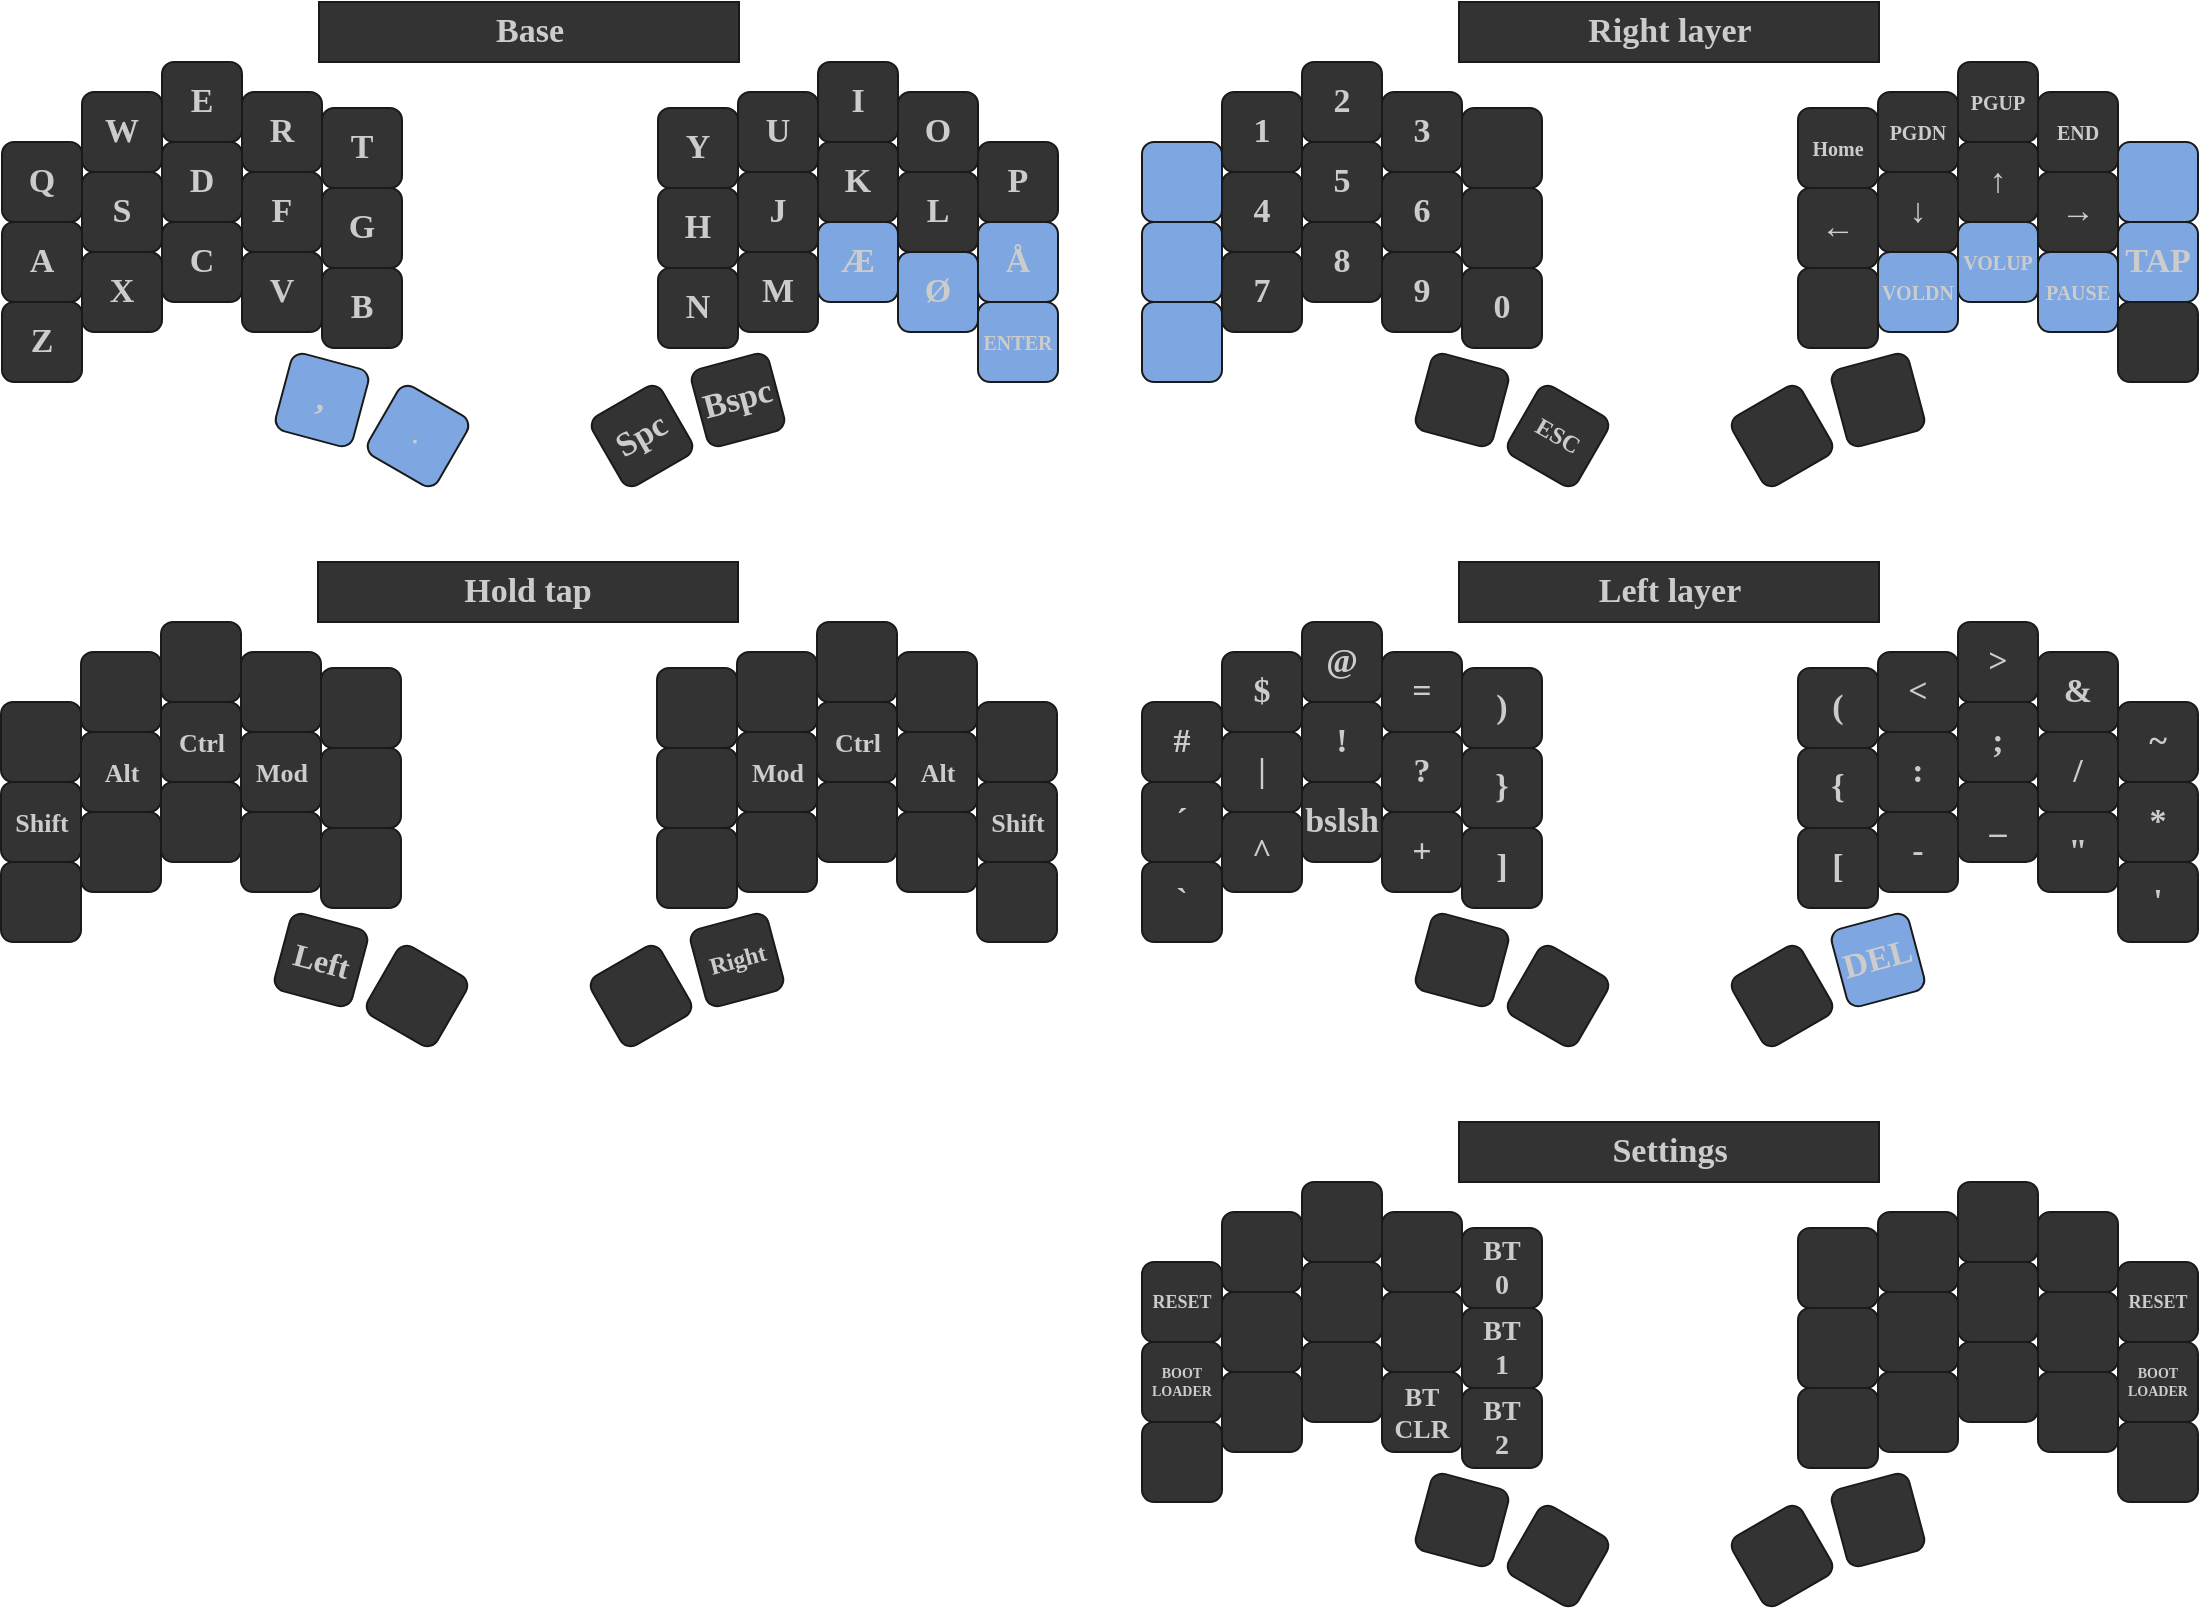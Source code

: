 <mxfile version="21.6.6" type="device">
  <diagram id="cfZ9pdTI_8xViSj4E6wb" name="Page-1">
    <mxGraphModel dx="1403" dy="793" grid="1" gridSize="10" guides="1" tooltips="1" connect="1" arrows="1" fold="1" page="0" pageScale="1" pageWidth="827" pageHeight="1169" math="0" shadow="0">
      <root>
        <mxCell id="0" />
        <mxCell id="1" parent="0" />
        <mxCell id="qOO70KsoDbuKheBEqoZG-1" value="Q" style="whiteSpace=wrap;html=1;aspect=fixed;fontSize=17;fontFamily=Verdana;fontStyle=1;fontColor=#CCCCCC;fillColor=#333333;rounded=1;strokeColor=#1A1A1A;" parent="1" vertex="1">
          <mxGeometry x="150" y="110" width="40" height="40" as="geometry" />
        </mxCell>
        <mxCell id="qOO70KsoDbuKheBEqoZG-2" value="W" style="whiteSpace=wrap;html=1;aspect=fixed;fontSize=17;fontFamily=Verdana;fontStyle=1;fontColor=#CCCCCC;fillColor=#333333;rounded=1;strokeColor=#1A1A1A;" parent="1" vertex="1">
          <mxGeometry x="190" y="85" width="40" height="40" as="geometry" />
        </mxCell>
        <mxCell id="qOO70KsoDbuKheBEqoZG-3" value="E" style="whiteSpace=wrap;html=1;aspect=fixed;fontSize=17;fontFamily=Verdana;fontStyle=1;fontColor=#CCCCCC;fillColor=#333333;rounded=1;strokeColor=#1A1A1A;" parent="1" vertex="1">
          <mxGeometry x="230" y="70" width="40" height="40" as="geometry" />
        </mxCell>
        <mxCell id="qOO70KsoDbuKheBEqoZG-4" value="R" style="whiteSpace=wrap;html=1;aspect=fixed;fontSize=17;fontFamily=Verdana;fontStyle=1;fontColor=#CCCCCC;fillColor=#333333;rounded=1;strokeColor=#1A1A1A;" parent="1" vertex="1">
          <mxGeometry x="270" y="85" width="40" height="40" as="geometry" />
        </mxCell>
        <mxCell id="qOO70KsoDbuKheBEqoZG-5" value="T" style="whiteSpace=wrap;html=1;aspect=fixed;fontSize=17;fontFamily=Verdana;fontStyle=1;fontColor=#CCCCCC;fillColor=#333333;rounded=1;strokeColor=#1A1A1A;" parent="1" vertex="1">
          <mxGeometry x="310" y="93" width="40" height="40" as="geometry" />
        </mxCell>
        <mxCell id="qOO70KsoDbuKheBEqoZG-6" value="A" style="whiteSpace=wrap;html=1;aspect=fixed;fontSize=17;fontFamily=Verdana;fontStyle=1;fontColor=#CCCCCC;fillColor=#333333;rounded=1;strokeColor=#1A1A1A;" parent="1" vertex="1">
          <mxGeometry x="150" y="150" width="40" height="40" as="geometry" />
        </mxCell>
        <mxCell id="qOO70KsoDbuKheBEqoZG-7" value="S" style="whiteSpace=wrap;html=1;aspect=fixed;fontSize=17;fontFamily=Verdana;fontStyle=1;fontColor=#CCCCCC;fillColor=#333333;rounded=1;strokeColor=#1A1A1A;" parent="1" vertex="1">
          <mxGeometry x="190" y="125" width="40" height="40" as="geometry" />
        </mxCell>
        <mxCell id="qOO70KsoDbuKheBEqoZG-8" value="D" style="whiteSpace=wrap;html=1;aspect=fixed;fontSize=17;fontFamily=Verdana;fontStyle=1;fontColor=#CCCCCC;fillColor=#333333;rounded=1;strokeColor=#1A1A1A;" parent="1" vertex="1">
          <mxGeometry x="230" y="110" width="40" height="40" as="geometry" />
        </mxCell>
        <mxCell id="qOO70KsoDbuKheBEqoZG-9" value="F" style="whiteSpace=wrap;html=1;aspect=fixed;fontSize=17;fontFamily=Verdana;fontStyle=1;fontColor=#CCCCCC;fillColor=#333333;rounded=1;strokeColor=#1A1A1A;" parent="1" vertex="1">
          <mxGeometry x="270" y="125" width="40" height="40" as="geometry" />
        </mxCell>
        <mxCell id="qOO70KsoDbuKheBEqoZG-10" value="G" style="whiteSpace=wrap;html=1;aspect=fixed;fontSize=17;fontFamily=Verdana;fontStyle=1;fontColor=#CCCCCC;fillColor=#333333;rounded=1;strokeColor=#1A1A1A;" parent="1" vertex="1">
          <mxGeometry x="310" y="133" width="40" height="40" as="geometry" />
        </mxCell>
        <mxCell id="qOO70KsoDbuKheBEqoZG-11" value="Z" style="whiteSpace=wrap;html=1;aspect=fixed;fontSize=17;fontFamily=Verdana;fontStyle=1;fontColor=#CCCCCC;fillColor=#333333;rounded=1;strokeColor=#1A1A1A;" parent="1" vertex="1">
          <mxGeometry x="150" y="190" width="40" height="40" as="geometry" />
        </mxCell>
        <mxCell id="qOO70KsoDbuKheBEqoZG-12" value="X" style="whiteSpace=wrap;html=1;aspect=fixed;fontSize=17;fontFamily=Verdana;fontStyle=1;fontColor=#CCCCCC;fillColor=#333333;rounded=1;strokeColor=#1A1A1A;" parent="1" vertex="1">
          <mxGeometry x="190" y="165" width="40" height="40" as="geometry" />
        </mxCell>
        <mxCell id="qOO70KsoDbuKheBEqoZG-13" value="C" style="whiteSpace=wrap;html=1;aspect=fixed;fontSize=17;fontFamily=Verdana;fontStyle=1;fontColor=#CCCCCC;fillColor=#333333;rounded=1;strokeColor=#1A1A1A;" parent="1" vertex="1">
          <mxGeometry x="230" y="150" width="40" height="40" as="geometry" />
        </mxCell>
        <mxCell id="qOO70KsoDbuKheBEqoZG-14" value="V" style="whiteSpace=wrap;html=1;aspect=fixed;fontSize=17;fontFamily=Verdana;fontStyle=1;fontColor=#CCCCCC;fillColor=#333333;rounded=1;strokeColor=#1A1A1A;" parent="1" vertex="1">
          <mxGeometry x="270" y="165" width="40" height="40" as="geometry" />
        </mxCell>
        <mxCell id="qOO70KsoDbuKheBEqoZG-15" value="B" style="whiteSpace=wrap;html=1;aspect=fixed;fontSize=17;fontFamily=Verdana;fontStyle=1;fontColor=#CCCCCC;fillColor=#333333;rounded=1;strokeColor=#1A1A1A;" parent="1" vertex="1">
          <mxGeometry x="310" y="173" width="40" height="40" as="geometry" />
        </mxCell>
        <mxCell id="qOO70KsoDbuKheBEqoZG-16" value="," style="whiteSpace=wrap;html=1;aspect=fixed;rotation=15;fontSize=17;fontFamily=Verdana;fontStyle=1;fillColor=#7EA6E0;strokeColor=#1A1A1A;fontColor=#CCCCCC;rounded=1;" parent="1" vertex="1">
          <mxGeometry x="290" y="219" width="40" height="40" as="geometry" />
        </mxCell>
        <mxCell id="qOO70KsoDbuKheBEqoZG-17" value="." style="whiteSpace=wrap;html=1;aspect=fixed;rotation=30;fontSize=12;fontFamily=Verdana;fontStyle=1;fontColor=#CCCCCC;fillColor=#7EA6E0;rounded=1;strokeColor=#1A1A1A;" parent="1" vertex="1">
          <mxGeometry x="338" y="237" width="40" height="40" as="geometry" />
        </mxCell>
        <mxCell id="qOO70KsoDbuKheBEqoZG-18" value="Y" style="whiteSpace=wrap;html=1;aspect=fixed;fontSize=17;fontFamily=Verdana;fontStyle=1;fontColor=#CCCCCC;fillColor=#333333;rounded=1;strokeColor=#1A1A1A;" parent="1" vertex="1">
          <mxGeometry x="478" y="93" width="40" height="40" as="geometry" />
        </mxCell>
        <mxCell id="qOO70KsoDbuKheBEqoZG-19" value="U" style="whiteSpace=wrap;html=1;aspect=fixed;fontSize=17;fontFamily=Verdana;fontStyle=1;fontColor=#CCCCCC;fillColor=#333333;rounded=1;strokeColor=#1A1A1A;" parent="1" vertex="1">
          <mxGeometry x="518" y="85" width="40" height="40" as="geometry" />
        </mxCell>
        <mxCell id="qOO70KsoDbuKheBEqoZG-20" value="I" style="whiteSpace=wrap;html=1;aspect=fixed;fontSize=17;fontFamily=Verdana;fontStyle=1;fontColor=#CCCCCC;fillColor=#333333;rounded=1;strokeColor=#1A1A1A;" parent="1" vertex="1">
          <mxGeometry x="558" y="70" width="40" height="40" as="geometry" />
        </mxCell>
        <mxCell id="qOO70KsoDbuKheBEqoZG-21" value="O" style="whiteSpace=wrap;html=1;aspect=fixed;fontSize=17;fontFamily=Verdana;fontStyle=1;fontColor=#CCCCCC;fillColor=#333333;rounded=1;strokeColor=#1A1A1A;" parent="1" vertex="1">
          <mxGeometry x="598" y="85" width="40" height="40" as="geometry" />
        </mxCell>
        <mxCell id="qOO70KsoDbuKheBEqoZG-22" value="P" style="whiteSpace=wrap;html=1;aspect=fixed;fontSize=17;fontFamily=Verdana;fontStyle=1;fontColor=#CCCCCC;fillColor=#333333;rounded=1;strokeColor=#1A1A1A;" parent="1" vertex="1">
          <mxGeometry x="638" y="110" width="40" height="40" as="geometry" />
        </mxCell>
        <mxCell id="qOO70KsoDbuKheBEqoZG-23" value="H" style="whiteSpace=wrap;html=1;aspect=fixed;fontSize=17;fontFamily=Verdana;fontStyle=1;fontColor=#CCCCCC;fillColor=#333333;rounded=1;strokeColor=#1A1A1A;" parent="1" vertex="1">
          <mxGeometry x="478" y="133" width="40" height="40" as="geometry" />
        </mxCell>
        <mxCell id="qOO70KsoDbuKheBEqoZG-24" value="J" style="whiteSpace=wrap;html=1;aspect=fixed;fontSize=17;fontFamily=Verdana;fontStyle=1;fontColor=#CCCCCC;fillColor=#333333;rounded=1;strokeColor=#1A1A1A;" parent="1" vertex="1">
          <mxGeometry x="518" y="125" width="40" height="40" as="geometry" />
        </mxCell>
        <mxCell id="qOO70KsoDbuKheBEqoZG-25" value="K" style="whiteSpace=wrap;html=1;aspect=fixed;fontSize=17;fontFamily=Verdana;fontStyle=1;fontColor=#CCCCCC;fillColor=#333333;rounded=1;strokeColor=#1A1A1A;" parent="1" vertex="1">
          <mxGeometry x="558" y="110" width="40" height="40" as="geometry" />
        </mxCell>
        <mxCell id="qOO70KsoDbuKheBEqoZG-26" value="L" style="whiteSpace=wrap;html=1;aspect=fixed;fontSize=17;fontFamily=Verdana;fontStyle=1;fontColor=#CCCCCC;fillColor=#333333;rounded=1;strokeColor=#1A1A1A;" parent="1" vertex="1">
          <mxGeometry x="598" y="125" width="40" height="40" as="geometry" />
        </mxCell>
        <mxCell id="qOO70KsoDbuKheBEqoZG-27" value="Å" style="whiteSpace=wrap;html=1;aspect=fixed;fontSize=17;fontFamily=Verdana;fontStyle=1;fontColor=#CCCCCC;fillColor=#7EA6E0;rounded=1;strokeColor=#1A1A1A;" parent="1" vertex="1">
          <mxGeometry x="638" y="150" width="40" height="40" as="geometry" />
        </mxCell>
        <mxCell id="qOO70KsoDbuKheBEqoZG-28" value="N" style="whiteSpace=wrap;html=1;aspect=fixed;fontSize=17;fontFamily=Verdana;fontStyle=1;fontColor=#CCCCCC;fillColor=#333333;rounded=1;strokeColor=#1A1A1A;" parent="1" vertex="1">
          <mxGeometry x="478" y="173" width="40" height="40" as="geometry" />
        </mxCell>
        <mxCell id="qOO70KsoDbuKheBEqoZG-29" value="M" style="whiteSpace=wrap;html=1;aspect=fixed;fontSize=17;fontFamily=Verdana;fontStyle=1;fontColor=#CCCCCC;fillColor=#333333;rounded=1;strokeColor=#1A1A1A;" parent="1" vertex="1">
          <mxGeometry x="518" y="165" width="40" height="40" as="geometry" />
        </mxCell>
        <mxCell id="qOO70KsoDbuKheBEqoZG-30" value="Æ" style="whiteSpace=wrap;html=1;aspect=fixed;fontSize=17;fontFamily=Verdana;fontStyle=1;fontColor=#CCCCCC;fillColor=#7EA6E0;rounded=1;strokeColor=#1A1A1A;" parent="1" vertex="1">
          <mxGeometry x="558" y="150" width="40" height="40" as="geometry" />
        </mxCell>
        <mxCell id="qOO70KsoDbuKheBEqoZG-31" value="Ø" style="whiteSpace=wrap;html=1;aspect=fixed;fontSize=17;fontFamily=Verdana;fontStyle=1;fontColor=#CCCCCC;fillColor=#7EA6E0;rounded=1;strokeColor=#1A1A1A;" parent="1" vertex="1">
          <mxGeometry x="598" y="165" width="40" height="40" as="geometry" />
        </mxCell>
        <mxCell id="qOO70KsoDbuKheBEqoZG-32" value="ENTER" style="whiteSpace=wrap;html=1;aspect=fixed;fontSize=10;fontFamily=Verdana;fontStyle=1;fontColor=#CCCCCC;fillColor=#7EA6E0;rounded=1;strokeColor=#1A1A1A;" parent="1" vertex="1">
          <mxGeometry x="638" y="190" width="40" height="40" as="geometry" />
        </mxCell>
        <mxCell id="qOO70KsoDbuKheBEqoZG-33" value="Spc" style="whiteSpace=wrap;html=1;aspect=fixed;rotation=-30;fontSize=17;fontFamily=Verdana;fontStyle=1;fontColor=#CCCCCC;fillColor=#333333;rounded=1;strokeColor=#1A1A1A;" parent="1" vertex="1">
          <mxGeometry x="450" y="237" width="40" height="40" as="geometry" />
        </mxCell>
        <mxCell id="qOO70KsoDbuKheBEqoZG-34" value="Bspc" style="whiteSpace=wrap;html=1;aspect=fixed;rotation=-15;fontSize=17;fontFamily=Verdana;fontStyle=1;fillColor=#333333;strokeColor=#1A1A1A;fontColor=#CCCCCC;rounded=1;" parent="1" vertex="1">
          <mxGeometry x="498" y="219" width="40" height="40" as="geometry" />
        </mxCell>
        <mxCell id="qOO70KsoDbuKheBEqoZG-35" value="&lt;b&gt;Base&lt;/b&gt;" style="rounded=0;whiteSpace=wrap;html=1;fontFamily=Verdana;fontSize=17;fontColor=#CCCCCC;fillColor=#333333;strokeColor=#1A1A1A;" parent="1" vertex="1">
          <mxGeometry x="308.5" y="40" width="210" height="30" as="geometry" />
        </mxCell>
        <mxCell id="qOO70KsoDbuKheBEqoZG-235" style="edgeStyle=orthogonalEdgeStyle;rounded=1;orthogonalLoop=1;jettySize=auto;html=1;exitX=0.5;exitY=1;exitDx=0;exitDy=0;fontFamily=Verdana;fontSize=14;fontColor=#CCCCCC;strokeColor=#1A1A1A;" parent="1" edge="1">
          <mxGeometry relative="1" as="geometry">
            <mxPoint x="780.0" y="600" as="sourcePoint" />
            <mxPoint x="780.0" y="600" as="targetPoint" />
          </mxGeometry>
        </mxCell>
        <mxCell id="-LXJKEoiE8uKDlhNojhN-36" value="RESET" style="whiteSpace=wrap;html=1;aspect=fixed;fontSize=9;fontFamily=Verdana;fontStyle=1;fontColor=#CCCCCC;fillColor=#333333;rounded=1;strokeColor=#1A1A1A;" parent="1" vertex="1">
          <mxGeometry x="720" y="670" width="40" height="40" as="geometry" />
        </mxCell>
        <mxCell id="-LXJKEoiE8uKDlhNojhN-37" value="" style="whiteSpace=wrap;html=1;aspect=fixed;fontSize=17;fontFamily=Verdana;fontStyle=1;fontColor=#CCCCCC;fillColor=#333333;rounded=1;strokeColor=#1A1A1A;" parent="1" vertex="1">
          <mxGeometry x="760" y="645" width="40" height="40" as="geometry" />
        </mxCell>
        <mxCell id="-LXJKEoiE8uKDlhNojhN-38" value="" style="whiteSpace=wrap;html=1;aspect=fixed;fontSize=17;fontFamily=Verdana;fontStyle=1;fontColor=#CCCCCC;fillColor=#333333;rounded=1;strokeColor=#1A1A1A;" parent="1" vertex="1">
          <mxGeometry x="800" y="630" width="40" height="40" as="geometry" />
        </mxCell>
        <mxCell id="-LXJKEoiE8uKDlhNojhN-41" value="&lt;div style=&quot;font-size: 7px;&quot;&gt;BOOT&lt;/div&gt;&lt;div style=&quot;font-size: 7px;&quot;&gt;LOADER&lt;br style=&quot;font-size: 7px;&quot;&gt;&lt;/div&gt;" style="whiteSpace=wrap;html=1;aspect=fixed;fontSize=7;fontFamily=Verdana;fontStyle=1;fontColor=#CCCCCC;fillColor=#333333;rounded=1;strokeColor=#1A1A1A;" parent="1" vertex="1">
          <mxGeometry x="720" y="710" width="40" height="40" as="geometry" />
        </mxCell>
        <mxCell id="-LXJKEoiE8uKDlhNojhN-42" value="" style="whiteSpace=wrap;html=1;aspect=fixed;fontSize=17;fontFamily=Verdana;fontStyle=1;fontColor=#CCCCCC;fillColor=#333333;rounded=1;strokeColor=#1A1A1A;" parent="1" vertex="1">
          <mxGeometry x="760" y="685" width="40" height="40" as="geometry" />
        </mxCell>
        <mxCell id="-LXJKEoiE8uKDlhNojhN-43" value="" style="whiteSpace=wrap;html=1;aspect=fixed;fontSize=17;fontFamily=Verdana;fontStyle=1;fontColor=#CCCCCC;fillColor=#333333;rounded=1;strokeColor=#1A1A1A;" parent="1" vertex="1">
          <mxGeometry x="800" y="670" width="40" height="40" as="geometry" />
        </mxCell>
        <mxCell id="-LXJKEoiE8uKDlhNojhN-44" value="" style="whiteSpace=wrap;html=1;aspect=fixed;fontSize=17;fontFamily=Verdana;fontStyle=1;fontColor=#CCCCCC;fillColor=#333333;rounded=1;strokeColor=#1A1A1A;" parent="1" vertex="1">
          <mxGeometry x="840" y="685" width="40" height="40" as="geometry" />
        </mxCell>
        <mxCell id="-LXJKEoiE8uKDlhNojhN-46" value="" style="whiteSpace=wrap;html=1;aspect=fixed;fontSize=17;fontFamily=Verdana;fontStyle=1;fontColor=#CCCCCC;fillColor=#333333;rounded=1;strokeColor=#1A1A1A;" parent="1" vertex="1">
          <mxGeometry x="720" y="750" width="40" height="40" as="geometry" />
        </mxCell>
        <mxCell id="-LXJKEoiE8uKDlhNojhN-47" value="" style="whiteSpace=wrap;html=1;aspect=fixed;fontSize=17;fontFamily=Verdana;fontStyle=1;fontColor=#CCCCCC;fillColor=#333333;rounded=1;strokeColor=#1A1A1A;" parent="1" vertex="1">
          <mxGeometry x="760" y="725" width="40" height="40" as="geometry" />
        </mxCell>
        <mxCell id="-LXJKEoiE8uKDlhNojhN-48" value="" style="whiteSpace=wrap;html=1;aspect=fixed;fontSize=17;fontFamily=Verdana;fontStyle=1;fontColor=#CCCCCC;fillColor=#333333;rounded=1;strokeColor=#1A1A1A;" parent="1" vertex="1">
          <mxGeometry x="800" y="710" width="40" height="40" as="geometry" />
        </mxCell>
        <mxCell id="-LXJKEoiE8uKDlhNojhN-49" value="&lt;div style=&quot;font-size: 13px;&quot;&gt;BT&lt;/div&gt;&lt;div style=&quot;font-size: 13px;&quot;&gt;CLR&lt;br style=&quot;font-size: 13px;&quot;&gt;&lt;/div&gt;" style="whiteSpace=wrap;html=1;aspect=fixed;fontSize=13;fontFamily=Verdana;fontStyle=1;fontColor=#CCCCCC;fillColor=#333333;rounded=1;strokeColor=#1A1A1A;" parent="1" vertex="1">
          <mxGeometry x="840" y="725" width="40" height="40" as="geometry" />
        </mxCell>
        <mxCell id="-LXJKEoiE8uKDlhNojhN-51" value="" style="whiteSpace=wrap;html=1;aspect=fixed;rotation=15;fontSize=17;fontFamily=Verdana;fontStyle=1;fontColor=#CCCCCC;fillColor=#333333;rounded=1;strokeColor=#1A1A1A;" parent="1" vertex="1">
          <mxGeometry x="860" y="779" width="40" height="40" as="geometry" />
        </mxCell>
        <mxCell id="-LXJKEoiE8uKDlhNojhN-52" value="" style="whiteSpace=wrap;html=1;aspect=fixed;rotation=30;fontSize=17;fontFamily=Verdana;fontStyle=1;fontColor=#CCCCCC;fillColor=#333333;rounded=1;strokeColor=#1A1A1A;" parent="1" vertex="1">
          <mxGeometry x="908" y="797" width="40" height="40" as="geometry" />
        </mxCell>
        <mxCell id="-LXJKEoiE8uKDlhNojhN-54" value="" style="whiteSpace=wrap;html=1;aspect=fixed;fontSize=17;fontFamily=Verdana;fontStyle=1;fontColor=#CCCCCC;fillColor=#333333;rounded=1;strokeColor=#1A1A1A;" parent="1" vertex="1">
          <mxGeometry x="1088" y="645" width="40" height="40" as="geometry" />
        </mxCell>
        <mxCell id="-LXJKEoiE8uKDlhNojhN-55" value="" style="whiteSpace=wrap;html=1;aspect=fixed;fontSize=17;fontFamily=Verdana;fontStyle=1;fontColor=#CCCCCC;fillColor=#333333;rounded=1;strokeColor=#1A1A1A;" parent="1" vertex="1">
          <mxGeometry x="1128" y="630" width="40" height="40" as="geometry" />
        </mxCell>
        <mxCell id="-LXJKEoiE8uKDlhNojhN-56" value="" style="whiteSpace=wrap;html=1;aspect=fixed;fontSize=17;fontFamily=Verdana;fontStyle=1;fontColor=#CCCCCC;fillColor=#333333;rounded=1;strokeColor=#1A1A1A;" parent="1" vertex="1">
          <mxGeometry x="1168" y="645" width="40" height="40" as="geometry" />
        </mxCell>
        <mxCell id="-LXJKEoiE8uKDlhNojhN-57" value="RESET" style="whiteSpace=wrap;html=1;aspect=fixed;fontSize=9;fontFamily=Verdana;fontStyle=1;fontColor=#CCCCCC;fillColor=#333333;rounded=1;strokeColor=#1A1A1A;" parent="1" vertex="1">
          <mxGeometry x="1208" y="670" width="40" height="40" as="geometry" />
        </mxCell>
        <mxCell id="-LXJKEoiE8uKDlhNojhN-59" value="" style="whiteSpace=wrap;html=1;aspect=fixed;fontSize=17;fontFamily=Verdana;fontStyle=1;fontColor=#CCCCCC;fillColor=#333333;rounded=1;strokeColor=#1A1A1A;" parent="1" vertex="1">
          <mxGeometry x="1088" y="685" width="40" height="40" as="geometry" />
        </mxCell>
        <mxCell id="-LXJKEoiE8uKDlhNojhN-60" value="" style="whiteSpace=wrap;html=1;aspect=fixed;fontSize=17;fontFamily=Verdana;fontStyle=1;fontColor=#CCCCCC;fillColor=#333333;rounded=1;strokeColor=#1A1A1A;" parent="1" vertex="1">
          <mxGeometry x="1128" y="670" width="40" height="40" as="geometry" />
        </mxCell>
        <mxCell id="-LXJKEoiE8uKDlhNojhN-61" value="" style="whiteSpace=wrap;html=1;aspect=fixed;fontSize=17;fontFamily=Verdana;fontStyle=1;fontColor=#CCCCCC;fillColor=#333333;rounded=1;strokeColor=#1A1A1A;" parent="1" vertex="1">
          <mxGeometry x="1168" y="685" width="40" height="40" as="geometry" />
        </mxCell>
        <mxCell id="-LXJKEoiE8uKDlhNojhN-62" value="&lt;div style=&quot;font-size: 7px;&quot;&gt;BOOT&lt;/div&gt;&lt;div style=&quot;font-size: 7px;&quot;&gt;LOADER&lt;br style=&quot;font-size: 7px;&quot;&gt;&lt;/div&gt;" style="whiteSpace=wrap;html=1;aspect=fixed;fontSize=7;fontFamily=Verdana;fontStyle=1;fontColor=#CCCCCC;fillColor=#333333;rounded=1;strokeColor=#1A1A1A;" parent="1" vertex="1">
          <mxGeometry x="1208" y="710" width="40" height="40" as="geometry" />
        </mxCell>
        <mxCell id="-LXJKEoiE8uKDlhNojhN-64" value="" style="whiteSpace=wrap;html=1;aspect=fixed;fontSize=17;fontFamily=Verdana;fontStyle=1;fontColor=#CCCCCC;fillColor=#333333;rounded=1;strokeColor=#1A1A1A;" parent="1" vertex="1">
          <mxGeometry x="1088" y="725" width="40" height="40" as="geometry" />
        </mxCell>
        <mxCell id="-LXJKEoiE8uKDlhNojhN-65" value="" style="whiteSpace=wrap;html=1;aspect=fixed;fontSize=17;fontFamily=Verdana;fontStyle=1;fontColor=#CCCCCC;fillColor=#333333;rounded=1;strokeColor=#1A1A1A;" parent="1" vertex="1">
          <mxGeometry x="1128" y="710" width="40" height="40" as="geometry" />
        </mxCell>
        <mxCell id="-LXJKEoiE8uKDlhNojhN-66" value="" style="whiteSpace=wrap;html=1;aspect=fixed;fontSize=17;fontFamily=Verdana;fontStyle=1;fontColor=#CCCCCC;fillColor=#333333;rounded=1;strokeColor=#1A1A1A;" parent="1" vertex="1">
          <mxGeometry x="1168" y="725" width="40" height="40" as="geometry" />
        </mxCell>
        <mxCell id="-LXJKEoiE8uKDlhNojhN-67" value="" style="whiteSpace=wrap;html=1;aspect=fixed;fontSize=11;fontFamily=Verdana;fontStyle=1;fontColor=#CCCCCC;fillColor=#333333;rounded=1;strokeColor=#1A1A1A;" parent="1" vertex="1">
          <mxGeometry x="1208" y="750" width="40" height="40" as="geometry" />
        </mxCell>
        <mxCell id="-LXJKEoiE8uKDlhNojhN-68" value="" style="whiteSpace=wrap;html=1;aspect=fixed;rotation=-30;fontSize=17;fontFamily=Verdana;fontStyle=1;fontColor=#CCCCCC;fillColor=#333333;strokeColor=#1A1A1A;rounded=1;shadow=0;glass=0;sketch=0;" parent="1" vertex="1">
          <mxGeometry x="1020" y="797" width="40" height="40" as="geometry" />
        </mxCell>
        <mxCell id="-LXJKEoiE8uKDlhNojhN-69" value="" style="whiteSpace=wrap;html=1;aspect=fixed;rotation=-15;fontSize=17;fontFamily=Verdana;fontStyle=1;fontColor=#CCCCCC;fillColor=#333333;strokeColor=#1A1A1A;rounded=1;shadow=0;glass=0;sketch=0;" parent="1" vertex="1">
          <mxGeometry x="1068" y="779" width="40" height="40" as="geometry" />
        </mxCell>
        <mxCell id="-LXJKEoiE8uKDlhNojhN-70" value="Settings" style="rounded=0;whiteSpace=wrap;html=1;fontFamily=Verdana;fontSize=17;fontStyle=1;fillColor=#333333;strokeColor=#1A1A1A;fontColor=#CCCCCC;" parent="1" vertex="1">
          <mxGeometry x="878.5" y="600" width="210" height="30" as="geometry" />
        </mxCell>
        <mxCell id="-LXJKEoiE8uKDlhNojhN-71" value="BT&lt;br style=&quot;font-size: 14px;&quot;&gt;0" style="whiteSpace=wrap;html=1;aspect=fixed;fontSize=14;fontFamily=Verdana;fontStyle=1;fillColor=#333333;strokeColor=#1A1A1A;fontColor=#CCCCCC;rounded=1;" parent="1" vertex="1">
          <mxGeometry x="880" y="653" width="40" height="40" as="geometry" />
        </mxCell>
        <mxCell id="-LXJKEoiE8uKDlhNojhN-73" value="BT&lt;br style=&quot;font-size: 14px;&quot;&gt;1" style="whiteSpace=wrap;html=1;aspect=fixed;fontSize=14;fontFamily=Verdana;fontStyle=1;fillColor=#333333;strokeColor=#1A1A1A;fontColor=#CCCCCC;rounded=1;" parent="1" vertex="1">
          <mxGeometry x="880" y="693" width="40" height="40" as="geometry" />
        </mxCell>
        <mxCell id="-LXJKEoiE8uKDlhNojhN-74" value="BT&lt;br style=&quot;font-size: 14px;&quot;&gt;2" style="whiteSpace=wrap;html=1;aspect=fixed;fontSize=14;fontFamily=Verdana;fontStyle=1;fillColor=#333333;strokeColor=#1A1A1A;fontColor=#CCCCCC;rounded=1;" parent="1" vertex="1">
          <mxGeometry x="880" y="733" width="40" height="40" as="geometry" />
        </mxCell>
        <mxCell id="-LXJKEoiE8uKDlhNojhN-75" value="" style="whiteSpace=wrap;html=1;aspect=fixed;fontSize=14;fontFamily=Verdana;fontStyle=1;fillColor=#333333;strokeColor=#1A1A1A;fontColor=#CCCCCC;rounded=1;" parent="1" vertex="1">
          <mxGeometry x="1048" y="653" width="40" height="40" as="geometry" />
        </mxCell>
        <mxCell id="-LXJKEoiE8uKDlhNojhN-76" value="" style="whiteSpace=wrap;html=1;aspect=fixed;fontSize=14;fontFamily=Verdana;fontStyle=1;fillColor=#333333;strokeColor=#1A1A1A;fontColor=#CCCCCC;rounded=1;" parent="1" vertex="1">
          <mxGeometry x="1048" y="693" width="40" height="40" as="geometry" />
        </mxCell>
        <mxCell id="-LXJKEoiE8uKDlhNojhN-77" value="" style="whiteSpace=wrap;html=1;aspect=fixed;fontSize=14;fontFamily=Verdana;fontStyle=1;fillColor=#333333;strokeColor=#1A1A1A;fontColor=#CCCCCC;rounded=1;" parent="1" vertex="1">
          <mxGeometry x="1048" y="733" width="40" height="40" as="geometry" />
        </mxCell>
        <mxCell id="-LXJKEoiE8uKDlhNojhN-78" value="" style="whiteSpace=wrap;html=1;aspect=fixed;fontSize=14;fontFamily=Verdana;fontStyle=1;fillColor=#333333;strokeColor=#1A1A1A;fontColor=#CCCCCC;rounded=1;" parent="1" vertex="1">
          <mxGeometry x="840" y="645" width="40" height="40" as="geometry" />
        </mxCell>
        <mxCell id="KZa7RMUpzm1QHLMbFxHb-3" value="" style="whiteSpace=wrap;html=1;aspect=fixed;fontSize=17;fontFamily=Verdana;fontStyle=1;fontColor=#CCCCCC;fillColor=#7EA6E0;rounded=1;strokeColor=#1A1A1A;" parent="1" vertex="1">
          <mxGeometry x="720" y="110" width="40" height="40" as="geometry" />
        </mxCell>
        <mxCell id="KZa7RMUpzm1QHLMbFxHb-4" value="1" style="whiteSpace=wrap;html=1;aspect=fixed;fontSize=17;fontFamily=Verdana;fontStyle=1;fontColor=#CCCCCC;fillColor=#333333;rounded=1;strokeColor=#1A1A1A;" parent="1" vertex="1">
          <mxGeometry x="760" y="85" width="40" height="40" as="geometry" />
        </mxCell>
        <mxCell id="KZa7RMUpzm1QHLMbFxHb-5" value="2" style="whiteSpace=wrap;html=1;aspect=fixed;fontSize=17;fontFamily=Verdana;fontStyle=1;fontColor=#CCCCCC;fillColor=#333333;rounded=1;strokeColor=#1A1A1A;" parent="1" vertex="1">
          <mxGeometry x="800" y="70" width="40" height="40" as="geometry" />
        </mxCell>
        <mxCell id="KZa7RMUpzm1QHLMbFxHb-6" value="3" style="whiteSpace=wrap;html=1;aspect=fixed;fontSize=17;fontFamily=Verdana;fontStyle=1;fontColor=#CCCCCC;fillColor=#333333;rounded=1;strokeColor=#1A1A1A;" parent="1" vertex="1">
          <mxGeometry x="840" y="85" width="40" height="40" as="geometry" />
        </mxCell>
        <mxCell id="KZa7RMUpzm1QHLMbFxHb-7" value="" style="whiteSpace=wrap;html=1;aspect=fixed;fontSize=17;fontFamily=Verdana;fontStyle=1;fontColor=#CCCCCC;fillColor=#333333;rounded=1;strokeColor=#1A1A1A;" parent="1" vertex="1">
          <mxGeometry x="880" y="93" width="40" height="40" as="geometry" />
        </mxCell>
        <mxCell id="KZa7RMUpzm1QHLMbFxHb-8" value="" style="whiteSpace=wrap;html=1;aspect=fixed;fontSize=17;fontFamily=Verdana;fontStyle=1;fontColor=#CCCCCC;fillColor=#7EA6E0;rounded=1;strokeColor=#1A1A1A;" parent="1" vertex="1">
          <mxGeometry x="720" y="150" width="40" height="40" as="geometry" />
        </mxCell>
        <mxCell id="KZa7RMUpzm1QHLMbFxHb-9" value="4" style="whiteSpace=wrap;html=1;aspect=fixed;fontSize=17;fontFamily=Verdana;fontStyle=1;fontColor=#CCCCCC;fillColor=#333333;rounded=1;strokeColor=#1A1A1A;" parent="1" vertex="1">
          <mxGeometry x="760" y="125" width="40" height="40" as="geometry" />
        </mxCell>
        <mxCell id="KZa7RMUpzm1QHLMbFxHb-10" value="5" style="whiteSpace=wrap;html=1;aspect=fixed;fontSize=17;fontFamily=Verdana;fontStyle=1;fontColor=#CCCCCC;fillColor=#333333;rounded=1;strokeColor=#1A1A1A;" parent="1" vertex="1">
          <mxGeometry x="800" y="110" width="40" height="40" as="geometry" />
        </mxCell>
        <mxCell id="KZa7RMUpzm1QHLMbFxHb-11" value="6" style="whiteSpace=wrap;html=1;aspect=fixed;fontSize=17;fontFamily=Verdana;fontStyle=1;fontColor=#CCCCCC;fillColor=#333333;rounded=1;strokeColor=#1A1A1A;" parent="1" vertex="1">
          <mxGeometry x="840" y="125" width="40" height="40" as="geometry" />
        </mxCell>
        <mxCell id="KZa7RMUpzm1QHLMbFxHb-12" value="" style="whiteSpace=wrap;html=1;aspect=fixed;fontSize=17;fontFamily=Verdana;fontStyle=1;fontColor=#CCCCCC;fillColor=#333333;rounded=1;strokeColor=#1A1A1A;" parent="1" vertex="1">
          <mxGeometry x="880" y="133" width="40" height="40" as="geometry" />
        </mxCell>
        <mxCell id="KZa7RMUpzm1QHLMbFxHb-13" value="" style="whiteSpace=wrap;html=1;aspect=fixed;fontSize=17;fontFamily=Verdana;fontStyle=1;fontColor=#CCCCCC;fillColor=#7EA6E0;rounded=1;strokeColor=#1A1A1A;" parent="1" vertex="1">
          <mxGeometry x="720" y="190" width="40" height="40" as="geometry" />
        </mxCell>
        <mxCell id="KZa7RMUpzm1QHLMbFxHb-14" value="7" style="whiteSpace=wrap;html=1;aspect=fixed;fontSize=17;fontFamily=Verdana;fontStyle=1;fontColor=#CCCCCC;fillColor=#333333;rounded=1;strokeColor=#1A1A1A;" parent="1" vertex="1">
          <mxGeometry x="760" y="165" width="40" height="40" as="geometry" />
        </mxCell>
        <mxCell id="KZa7RMUpzm1QHLMbFxHb-15" value="8" style="whiteSpace=wrap;html=1;aspect=fixed;fontSize=17;fontFamily=Verdana;fontStyle=1;fontColor=#CCCCCC;fillColor=#333333;rounded=1;strokeColor=#1A1A1A;" parent="1" vertex="1">
          <mxGeometry x="800" y="150" width="40" height="40" as="geometry" />
        </mxCell>
        <mxCell id="KZa7RMUpzm1QHLMbFxHb-16" value="9" style="whiteSpace=wrap;html=1;aspect=fixed;fontSize=17;fontFamily=Verdana;fontStyle=1;fontColor=#CCCCCC;fillColor=#333333;rounded=1;strokeColor=#1A1A1A;" parent="1" vertex="1">
          <mxGeometry x="840" y="165" width="40" height="40" as="geometry" />
        </mxCell>
        <mxCell id="KZa7RMUpzm1QHLMbFxHb-17" value="0" style="whiteSpace=wrap;html=1;aspect=fixed;fontSize=17;fontFamily=Verdana;fontStyle=1;fontColor=#CCCCCC;fillColor=#333333;rounded=1;strokeColor=#1A1A1A;" parent="1" vertex="1">
          <mxGeometry x="880" y="173" width="40" height="40" as="geometry" />
        </mxCell>
        <mxCell id="KZa7RMUpzm1QHLMbFxHb-18" value="" style="whiteSpace=wrap;html=1;aspect=fixed;rotation=15;fontSize=17;fontFamily=Verdana;fontStyle=1;fillColor=#333333;strokeColor=#1A1A1A;fontColor=#CCCCCC;rounded=1;" parent="1" vertex="1">
          <mxGeometry x="860" y="219" width="40" height="40" as="geometry" />
        </mxCell>
        <mxCell id="KZa7RMUpzm1QHLMbFxHb-19" value="ESC" style="whiteSpace=wrap;html=1;aspect=fixed;rotation=30;fontSize=12;fontFamily=Verdana;fontStyle=1;fontColor=#CCCCCC;fillColor=#333333;rounded=1;strokeColor=#1A1A1A;" parent="1" vertex="1">
          <mxGeometry x="908" y="237" width="40" height="40" as="geometry" />
        </mxCell>
        <mxCell id="KZa7RMUpzm1QHLMbFxHb-20" value="Home" style="whiteSpace=wrap;html=1;aspect=fixed;fontSize=10;fontFamily=Verdana;fontStyle=1;fontColor=#CCCCCC;fillColor=#333333;rounded=1;strokeColor=#1A1A1A;" parent="1" vertex="1">
          <mxGeometry x="1048" y="93" width="40" height="40" as="geometry" />
        </mxCell>
        <mxCell id="KZa7RMUpzm1QHLMbFxHb-21" value="PGDN" style="whiteSpace=wrap;html=1;aspect=fixed;fontSize=10;fontFamily=Verdana;fontStyle=1;fontColor=#CCCCCC;fillColor=#333333;rounded=1;strokeColor=#1A1A1A;" parent="1" vertex="1">
          <mxGeometry x="1088" y="85" width="40" height="40" as="geometry" />
        </mxCell>
        <mxCell id="KZa7RMUpzm1QHLMbFxHb-22" value="PGUP" style="whiteSpace=wrap;html=1;aspect=fixed;fontSize=10;fontFamily=Verdana;fontStyle=1;fontColor=#CCCCCC;fillColor=#333333;rounded=1;strokeColor=#1A1A1A;" parent="1" vertex="1">
          <mxGeometry x="1128" y="70" width="40" height="40" as="geometry" />
        </mxCell>
        <mxCell id="KZa7RMUpzm1QHLMbFxHb-23" value="END" style="whiteSpace=wrap;html=1;aspect=fixed;fontSize=10;fontFamily=Verdana;fontStyle=1;fontColor=#CCCCCC;fillColor=#333333;rounded=1;strokeColor=#1A1A1A;" parent="1" vertex="1">
          <mxGeometry x="1168" y="85" width="40" height="40" as="geometry" />
        </mxCell>
        <mxCell id="KZa7RMUpzm1QHLMbFxHb-24" value="" style="whiteSpace=wrap;html=1;aspect=fixed;fontSize=17;fontFamily=Verdana;fontStyle=1;fontColor=#CCCCCC;fillColor=#7EA6E0;rounded=1;strokeColor=#1A1A1A;" parent="1" vertex="1">
          <mxGeometry x="1208" y="110" width="40" height="40" as="geometry" />
        </mxCell>
        <mxCell id="KZa7RMUpzm1QHLMbFxHb-25" value="←" style="whiteSpace=wrap;html=1;aspect=fixed;fontSize=17;fontFamily=Verdana;fontStyle=1;fontColor=#CCCCCC;fillColor=#333333;rounded=1;strokeColor=#1A1A1A;" parent="1" vertex="1">
          <mxGeometry x="1048" y="133" width="40" height="40" as="geometry" />
        </mxCell>
        <mxCell id="KZa7RMUpzm1QHLMbFxHb-26" value="↓" style="whiteSpace=wrap;html=1;aspect=fixed;fontSize=17;fontFamily=Verdana;fontStyle=1;fontColor=#CCCCCC;fillColor=#333333;rounded=1;strokeColor=#1A1A1A;" parent="1" vertex="1">
          <mxGeometry x="1088" y="125" width="40" height="40" as="geometry" />
        </mxCell>
        <mxCell id="KZa7RMUpzm1QHLMbFxHb-27" value="↑" style="whiteSpace=wrap;html=1;aspect=fixed;fontSize=17;fontFamily=Verdana;fontStyle=1;fontColor=#CCCCCC;fillColor=#333333;rounded=1;strokeColor=#1A1A1A;" parent="1" vertex="1">
          <mxGeometry x="1128" y="110" width="40" height="40" as="geometry" />
        </mxCell>
        <mxCell id="KZa7RMUpzm1QHLMbFxHb-28" value="→" style="whiteSpace=wrap;html=1;aspect=fixed;fontSize=17;fontFamily=Verdana;fontStyle=1;fontColor=#CCCCCC;fillColor=#333333;rounded=1;strokeColor=#1A1A1A;" parent="1" vertex="1">
          <mxGeometry x="1168" y="125" width="40" height="40" as="geometry" />
        </mxCell>
        <mxCell id="KZa7RMUpzm1QHLMbFxHb-29" value="TAP" style="whiteSpace=wrap;html=1;aspect=fixed;fontSize=17;fontFamily=Verdana;fontStyle=1;fontColor=#CCCCCC;fillColor=#7EA6E0;rounded=1;strokeColor=#1A1A1A;" parent="1" vertex="1">
          <mxGeometry x="1208" y="150" width="40" height="40" as="geometry" />
        </mxCell>
        <mxCell id="KZa7RMUpzm1QHLMbFxHb-30" value="" style="whiteSpace=wrap;html=1;aspect=fixed;fontSize=17;fontFamily=Verdana;fontStyle=1;fontColor=#CCCCCC;fillColor=#333333;rounded=1;strokeColor=#1A1A1A;" parent="1" vertex="1">
          <mxGeometry x="1048" y="173" width="40" height="40" as="geometry" />
        </mxCell>
        <mxCell id="KZa7RMUpzm1QHLMbFxHb-31" value="VOLDN" style="whiteSpace=wrap;html=1;aspect=fixed;fontSize=10;fontFamily=Verdana;fontStyle=1;fontColor=#CCCCCC;fillColor=#7EA6E0;rounded=1;strokeColor=#1A1A1A;" parent="1" vertex="1">
          <mxGeometry x="1088" y="165" width="40" height="40" as="geometry" />
        </mxCell>
        <mxCell id="KZa7RMUpzm1QHLMbFxHb-32" value="VOLUP" style="whiteSpace=wrap;html=1;aspect=fixed;fontSize=10;fontFamily=Verdana;fontStyle=1;fontColor=#CCCCCC;fillColor=#7EA6E0;rounded=1;strokeColor=#1A1A1A;" parent="1" vertex="1">
          <mxGeometry x="1128" y="150" width="40" height="40" as="geometry" />
        </mxCell>
        <mxCell id="KZa7RMUpzm1QHLMbFxHb-33" value="PAUSE" style="whiteSpace=wrap;html=1;aspect=fixed;fontSize=10;fontFamily=Verdana;fontStyle=1;fontColor=#CCCCCC;fillColor=#7EA6E0;rounded=1;strokeColor=#1A1A1A;" parent="1" vertex="1">
          <mxGeometry x="1168" y="165" width="40" height="40" as="geometry" />
        </mxCell>
        <mxCell id="KZa7RMUpzm1QHLMbFxHb-34" value="" style="whiteSpace=wrap;html=1;aspect=fixed;fontSize=17;fontFamily=Verdana;fontStyle=1;fontColor=#CCCCCC;fillColor=#333333;rounded=1;strokeColor=#1A1A1A;" parent="1" vertex="1">
          <mxGeometry x="1208" y="190" width="40" height="40" as="geometry" />
        </mxCell>
        <mxCell id="KZa7RMUpzm1QHLMbFxHb-35" value="" style="whiteSpace=wrap;html=1;aspect=fixed;rotation=-30;fontSize=17;fontFamily=Verdana;fontStyle=1;fontColor=#CCCCCC;fillColor=#333333;rounded=1;strokeColor=#1A1A1A;" parent="1" vertex="1">
          <mxGeometry x="1020" y="237" width="40" height="40" as="geometry" />
        </mxCell>
        <mxCell id="KZa7RMUpzm1QHLMbFxHb-36" value="" style="whiteSpace=wrap;html=1;aspect=fixed;rotation=-15;fontSize=17;fontFamily=Verdana;fontStyle=1;fillColor=#333333;strokeColor=#1A1A1A;fontColor=#CCCCCC;rounded=1;" parent="1" vertex="1">
          <mxGeometry x="1068" y="219" width="40" height="40" as="geometry" />
        </mxCell>
        <mxCell id="KZa7RMUpzm1QHLMbFxHb-37" value="&lt;div&gt;&lt;b&gt;Right layer&lt;br&gt;&lt;/b&gt;&lt;/div&gt;" style="rounded=0;whiteSpace=wrap;html=1;fontFamily=Verdana;fontSize=17;fontColor=#CCCCCC;fillColor=#333333;strokeColor=#1A1A1A;" parent="1" vertex="1">
          <mxGeometry x="878.5" y="40" width="210" height="30" as="geometry" />
        </mxCell>
        <mxCell id="KZa7RMUpzm1QHLMbFxHb-38" value="#" style="whiteSpace=wrap;html=1;aspect=fixed;fontSize=17;fontFamily=Verdana;fontStyle=1;fontColor=#CCCCCC;fillColor=#333333;rounded=1;strokeColor=#1A1A1A;" parent="1" vertex="1">
          <mxGeometry x="720" y="390" width="40" height="40" as="geometry" />
        </mxCell>
        <mxCell id="KZa7RMUpzm1QHLMbFxHb-39" value="$" style="whiteSpace=wrap;html=1;aspect=fixed;fontSize=17;fontFamily=Verdana;fontStyle=1;fontColor=#CCCCCC;fillColor=#333333;rounded=1;strokeColor=#1A1A1A;" parent="1" vertex="1">
          <mxGeometry x="760" y="365" width="40" height="40" as="geometry" />
        </mxCell>
        <mxCell id="KZa7RMUpzm1QHLMbFxHb-40" value="@" style="whiteSpace=wrap;html=1;aspect=fixed;fontSize=17;fontFamily=Verdana;fontStyle=1;fontColor=#CCCCCC;fillColor=#333333;rounded=1;strokeColor=#1A1A1A;" parent="1" vertex="1">
          <mxGeometry x="800" y="350" width="40" height="40" as="geometry" />
        </mxCell>
        <mxCell id="KZa7RMUpzm1QHLMbFxHb-41" value="=" style="whiteSpace=wrap;html=1;aspect=fixed;fontSize=17;fontFamily=Verdana;fontStyle=1;fontColor=#CCCCCC;fillColor=#333333;rounded=1;strokeColor=#1A1A1A;" parent="1" vertex="1">
          <mxGeometry x="840" y="365" width="40" height="40" as="geometry" />
        </mxCell>
        <mxCell id="KZa7RMUpzm1QHLMbFxHb-42" value=")" style="whiteSpace=wrap;html=1;aspect=fixed;fontSize=17;fontFamily=Verdana;fontStyle=1;fontColor=#CCCCCC;fillColor=#333333;rounded=1;strokeColor=#1A1A1A;" parent="1" vertex="1">
          <mxGeometry x="880" y="373" width="40" height="40" as="geometry" />
        </mxCell>
        <mxCell id="KZa7RMUpzm1QHLMbFxHb-43" value="´" style="whiteSpace=wrap;html=1;aspect=fixed;fontSize=17;fontFamily=Verdana;fontStyle=1;fontColor=#CCCCCC;fillColor=#333333;rounded=1;strokeColor=#1A1A1A;" parent="1" vertex="1">
          <mxGeometry x="720" y="430" width="40" height="40" as="geometry" />
        </mxCell>
        <mxCell id="KZa7RMUpzm1QHLMbFxHb-44" value="|" style="whiteSpace=wrap;html=1;aspect=fixed;fontSize=17;fontFamily=Verdana;fontStyle=1;fontColor=#CCCCCC;fillColor=#333333;rounded=1;strokeColor=#1A1A1A;" parent="1" vertex="1">
          <mxGeometry x="760" y="405" width="40" height="40" as="geometry" />
        </mxCell>
        <mxCell id="KZa7RMUpzm1QHLMbFxHb-45" value="!" style="whiteSpace=wrap;html=1;aspect=fixed;fontSize=17;fontFamily=Verdana;fontStyle=1;fontColor=#CCCCCC;fillColor=#333333;rounded=1;strokeColor=#1A1A1A;" parent="1" vertex="1">
          <mxGeometry x="800" y="390" width="40" height="40" as="geometry" />
        </mxCell>
        <mxCell id="KZa7RMUpzm1QHLMbFxHb-46" value="?" style="whiteSpace=wrap;html=1;aspect=fixed;fontSize=17;fontFamily=Verdana;fontStyle=1;fontColor=#CCCCCC;fillColor=#333333;rounded=1;strokeColor=#1A1A1A;" parent="1" vertex="1">
          <mxGeometry x="840" y="405" width="40" height="40" as="geometry" />
        </mxCell>
        <mxCell id="KZa7RMUpzm1QHLMbFxHb-47" value="}" style="whiteSpace=wrap;html=1;aspect=fixed;fontSize=17;fontFamily=Verdana;fontStyle=1;fontColor=#CCCCCC;fillColor=#333333;rounded=1;strokeColor=#1A1A1A;" parent="1" vertex="1">
          <mxGeometry x="880" y="413" width="40" height="40" as="geometry" />
        </mxCell>
        <mxCell id="KZa7RMUpzm1QHLMbFxHb-48" value="`" style="whiteSpace=wrap;html=1;aspect=fixed;fontSize=17;fontFamily=Verdana;fontStyle=1;fontColor=#CCCCCC;fillColor=#333333;rounded=1;strokeColor=#1A1A1A;" parent="1" vertex="1">
          <mxGeometry x="720" y="470" width="40" height="40" as="geometry" />
        </mxCell>
        <mxCell id="KZa7RMUpzm1QHLMbFxHb-49" value="^" style="whiteSpace=wrap;html=1;aspect=fixed;fontSize=17;fontFamily=Verdana;fontStyle=1;fontColor=#CCCCCC;fillColor=#333333;rounded=1;strokeColor=#1A1A1A;" parent="1" vertex="1">
          <mxGeometry x="760" y="445" width="40" height="40" as="geometry" />
        </mxCell>
        <mxCell id="KZa7RMUpzm1QHLMbFxHb-50" value="bslsh" style="whiteSpace=wrap;html=1;aspect=fixed;fontSize=17;fontFamily=Verdana;fontStyle=1;fontColor=#CCCCCC;fillColor=#333333;rounded=1;strokeColor=#1A1A1A;" parent="1" vertex="1">
          <mxGeometry x="800" y="430" width="40" height="40" as="geometry" />
        </mxCell>
        <mxCell id="KZa7RMUpzm1QHLMbFxHb-51" value="+" style="whiteSpace=wrap;html=1;aspect=fixed;fontSize=17;fontFamily=Verdana;fontStyle=1;fontColor=#CCCCCC;fillColor=#333333;rounded=1;strokeColor=#1A1A1A;" parent="1" vertex="1">
          <mxGeometry x="840" y="445" width="40" height="40" as="geometry" />
        </mxCell>
        <mxCell id="KZa7RMUpzm1QHLMbFxHb-52" value="]" style="whiteSpace=wrap;html=1;aspect=fixed;fontSize=17;fontFamily=Verdana;fontStyle=1;fontColor=#CCCCCC;fillColor=#333333;rounded=1;strokeColor=#1A1A1A;" parent="1" vertex="1">
          <mxGeometry x="880" y="453" width="40" height="40" as="geometry" />
        </mxCell>
        <mxCell id="KZa7RMUpzm1QHLMbFxHb-53" value="" style="whiteSpace=wrap;html=1;aspect=fixed;rotation=15;fontSize=17;fontFamily=Verdana;fontStyle=1;fillColor=#333333;strokeColor=#1A1A1A;fontColor=#CCCCCC;rounded=1;" parent="1" vertex="1">
          <mxGeometry x="860" y="499" width="40" height="40" as="geometry" />
        </mxCell>
        <mxCell id="KZa7RMUpzm1QHLMbFxHb-54" value="" style="whiteSpace=wrap;html=1;aspect=fixed;rotation=30;fontSize=12;fontFamily=Verdana;fontStyle=1;fontColor=#CCCCCC;fillColor=#333333;rounded=1;strokeColor=#1A1A1A;" parent="1" vertex="1">
          <mxGeometry x="908" y="517" width="40" height="40" as="geometry" />
        </mxCell>
        <mxCell id="KZa7RMUpzm1QHLMbFxHb-55" value="(" style="whiteSpace=wrap;html=1;aspect=fixed;fontSize=17;fontFamily=Verdana;fontStyle=1;fontColor=#CCCCCC;fillColor=#333333;rounded=1;strokeColor=#1A1A1A;" parent="1" vertex="1">
          <mxGeometry x="1048" y="373" width="40" height="40" as="geometry" />
        </mxCell>
        <mxCell id="KZa7RMUpzm1QHLMbFxHb-56" value="&amp;lt;" style="whiteSpace=wrap;html=1;aspect=fixed;fontSize=17;fontFamily=Verdana;fontStyle=1;fontColor=#CCCCCC;fillColor=#333333;rounded=1;strokeColor=#1A1A1A;" parent="1" vertex="1">
          <mxGeometry x="1088" y="365" width="40" height="40" as="geometry" />
        </mxCell>
        <mxCell id="KZa7RMUpzm1QHLMbFxHb-57" value="&amp;gt;" style="whiteSpace=wrap;html=1;aspect=fixed;fontSize=17;fontFamily=Verdana;fontStyle=1;fontColor=#CCCCCC;fillColor=#333333;rounded=1;strokeColor=#1A1A1A;" parent="1" vertex="1">
          <mxGeometry x="1128" y="350" width="40" height="40" as="geometry" />
        </mxCell>
        <mxCell id="KZa7RMUpzm1QHLMbFxHb-58" value="&amp;amp;" style="whiteSpace=wrap;html=1;aspect=fixed;fontSize=17;fontFamily=Verdana;fontStyle=1;fontColor=#CCCCCC;fillColor=#333333;rounded=1;strokeColor=#1A1A1A;" parent="1" vertex="1">
          <mxGeometry x="1168" y="365" width="40" height="40" as="geometry" />
        </mxCell>
        <mxCell id="KZa7RMUpzm1QHLMbFxHb-59" value="~" style="whiteSpace=wrap;html=1;aspect=fixed;fontSize=17;fontFamily=Verdana;fontStyle=1;fontColor=#CCCCCC;fillColor=#333333;rounded=1;strokeColor=#1A1A1A;" parent="1" vertex="1">
          <mxGeometry x="1208" y="390" width="40" height="40" as="geometry" />
        </mxCell>
        <mxCell id="KZa7RMUpzm1QHLMbFxHb-60" value="{" style="whiteSpace=wrap;html=1;aspect=fixed;fontSize=17;fontFamily=Verdana;fontStyle=1;fontColor=#CCCCCC;fillColor=#333333;rounded=1;strokeColor=#1A1A1A;" parent="1" vertex="1">
          <mxGeometry x="1048" y="413" width="40" height="40" as="geometry" />
        </mxCell>
        <mxCell id="KZa7RMUpzm1QHLMbFxHb-61" value=":" style="whiteSpace=wrap;html=1;aspect=fixed;fontSize=17;fontFamily=Verdana;fontStyle=1;fontColor=#CCCCCC;fillColor=#333333;rounded=1;strokeColor=#1A1A1A;" parent="1" vertex="1">
          <mxGeometry x="1088" y="405" width="40" height="40" as="geometry" />
        </mxCell>
        <mxCell id="KZa7RMUpzm1QHLMbFxHb-62" value=";" style="whiteSpace=wrap;html=1;aspect=fixed;fontSize=17;fontFamily=Verdana;fontStyle=1;fontColor=#CCCCCC;fillColor=#333333;rounded=1;strokeColor=#1A1A1A;" parent="1" vertex="1">
          <mxGeometry x="1128" y="390" width="40" height="40" as="geometry" />
        </mxCell>
        <mxCell id="KZa7RMUpzm1QHLMbFxHb-63" value="/" style="whiteSpace=wrap;html=1;aspect=fixed;fontSize=17;fontFamily=Verdana;fontStyle=1;fontColor=#CCCCCC;fillColor=#333333;rounded=1;strokeColor=#1A1A1A;" parent="1" vertex="1">
          <mxGeometry x="1168" y="405" width="40" height="40" as="geometry" />
        </mxCell>
        <mxCell id="KZa7RMUpzm1QHLMbFxHb-64" value="*" style="whiteSpace=wrap;html=1;aspect=fixed;fontSize=17;fontFamily=Verdana;fontStyle=1;fontColor=#CCCCCC;fillColor=#333333;rounded=1;strokeColor=#1A1A1A;" parent="1" vertex="1">
          <mxGeometry x="1208" y="430" width="40" height="40" as="geometry" />
        </mxCell>
        <mxCell id="KZa7RMUpzm1QHLMbFxHb-65" value="[" style="whiteSpace=wrap;html=1;aspect=fixed;fontSize=17;fontFamily=Verdana;fontStyle=1;fontColor=#CCCCCC;fillColor=#333333;rounded=1;strokeColor=#1A1A1A;" parent="1" vertex="1">
          <mxGeometry x="1048" y="453" width="40" height="40" as="geometry" />
        </mxCell>
        <mxCell id="KZa7RMUpzm1QHLMbFxHb-66" value="-" style="whiteSpace=wrap;html=1;aspect=fixed;fontSize=17;fontFamily=Verdana;fontStyle=1;fontColor=#CCCCCC;fillColor=#333333;rounded=1;strokeColor=#1A1A1A;" parent="1" vertex="1">
          <mxGeometry x="1088" y="445" width="40" height="40" as="geometry" />
        </mxCell>
        <mxCell id="KZa7RMUpzm1QHLMbFxHb-67" value="_" style="whiteSpace=wrap;html=1;aspect=fixed;fontSize=17;fontFamily=Verdana;fontStyle=1;fontColor=#CCCCCC;fillColor=#333333;rounded=1;strokeColor=#1A1A1A;" parent="1" vertex="1">
          <mxGeometry x="1128" y="430" width="40" height="40" as="geometry" />
        </mxCell>
        <mxCell id="KZa7RMUpzm1QHLMbFxHb-68" value="&quot;" style="whiteSpace=wrap;html=1;aspect=fixed;fontSize=17;fontFamily=Verdana;fontStyle=1;fontColor=#CCCCCC;fillColor=#333333;rounded=1;strokeColor=#1A1A1A;" parent="1" vertex="1">
          <mxGeometry x="1168" y="445" width="40" height="40" as="geometry" />
        </mxCell>
        <mxCell id="KZa7RMUpzm1QHLMbFxHb-69" value="&#39;" style="whiteSpace=wrap;html=1;aspect=fixed;fontSize=17;fontFamily=Verdana;fontStyle=1;fontColor=#CCCCCC;fillColor=#333333;rounded=1;strokeColor=#1A1A1A;" parent="1" vertex="1">
          <mxGeometry x="1208" y="470" width="40" height="40" as="geometry" />
        </mxCell>
        <mxCell id="KZa7RMUpzm1QHLMbFxHb-70" value="" style="whiteSpace=wrap;html=1;aspect=fixed;rotation=-30;fontSize=17;fontFamily=Verdana;fontStyle=1;fontColor=#CCCCCC;fillColor=#333333;rounded=1;strokeColor=#1A1A1A;" parent="1" vertex="1">
          <mxGeometry x="1020" y="517" width="40" height="40" as="geometry" />
        </mxCell>
        <mxCell id="KZa7RMUpzm1QHLMbFxHb-71" value="DEL" style="whiteSpace=wrap;html=1;aspect=fixed;rotation=-15;fontSize=17;fontFamily=Verdana;fontStyle=1;fillColor=#7EA6E0;strokeColor=#1A1A1A;fontColor=#CCCCCC;rounded=1;" parent="1" vertex="1">
          <mxGeometry x="1068" y="499" width="40" height="40" as="geometry" />
        </mxCell>
        <mxCell id="KZa7RMUpzm1QHLMbFxHb-72" value="&lt;div&gt;&lt;b&gt;Left layer&lt;br&gt;&lt;/b&gt;&lt;/div&gt;" style="rounded=0;whiteSpace=wrap;html=1;fontFamily=Verdana;fontSize=17;fontColor=#CCCCCC;fillColor=#333333;strokeColor=#1A1A1A;" parent="1" vertex="1">
          <mxGeometry x="878.5" y="320" width="210" height="30" as="geometry" />
        </mxCell>
        <mxCell id="KZa7RMUpzm1QHLMbFxHb-73" value="" style="whiteSpace=wrap;html=1;aspect=fixed;fontSize=17;fontFamily=Verdana;fontStyle=1;fontColor=#CCCCCC;fillColor=#333333;rounded=1;strokeColor=#1A1A1A;" parent="1" vertex="1">
          <mxGeometry x="149.5" y="390" width="40" height="40" as="geometry" />
        </mxCell>
        <mxCell id="KZa7RMUpzm1QHLMbFxHb-74" value="" style="whiteSpace=wrap;html=1;aspect=fixed;fontSize=17;fontFamily=Verdana;fontStyle=1;fontColor=#CCCCCC;fillColor=#333333;rounded=1;strokeColor=#1A1A1A;" parent="1" vertex="1">
          <mxGeometry x="189.5" y="365" width="40" height="40" as="geometry" />
        </mxCell>
        <mxCell id="KZa7RMUpzm1QHLMbFxHb-75" value="" style="whiteSpace=wrap;html=1;aspect=fixed;fontSize=17;fontFamily=Verdana;fontStyle=1;fontColor=#CCCCCC;fillColor=#333333;rounded=1;strokeColor=#1A1A1A;" parent="1" vertex="1">
          <mxGeometry x="229.5" y="350" width="40" height="40" as="geometry" />
        </mxCell>
        <mxCell id="KZa7RMUpzm1QHLMbFxHb-76" value="" style="whiteSpace=wrap;html=1;aspect=fixed;fontSize=17;fontFamily=Verdana;fontStyle=1;fontColor=#CCCCCC;fillColor=#333333;rounded=1;strokeColor=#1A1A1A;" parent="1" vertex="1">
          <mxGeometry x="269.5" y="365" width="40" height="40" as="geometry" />
        </mxCell>
        <mxCell id="KZa7RMUpzm1QHLMbFxHb-77" value="" style="whiteSpace=wrap;html=1;aspect=fixed;fontSize=17;fontFamily=Verdana;fontStyle=1;fontColor=#CCCCCC;fillColor=#333333;rounded=1;strokeColor=#1A1A1A;" parent="1" vertex="1">
          <mxGeometry x="309.5" y="373" width="40" height="40" as="geometry" />
        </mxCell>
        <mxCell id="KZa7RMUpzm1QHLMbFxHb-78" value="Shift" style="whiteSpace=wrap;html=1;aspect=fixed;fontSize=13;fontFamily=Verdana;fontStyle=1;fontColor=#CCCCCC;fillColor=#333333;rounded=1;strokeColor=#1A1A1A;" parent="1" vertex="1">
          <mxGeometry x="149.5" y="430" width="40" height="40" as="geometry" />
        </mxCell>
        <mxCell id="KZa7RMUpzm1QHLMbFxHb-79" value="Alt" style="whiteSpace=wrap;html=1;aspect=fixed;fontSize=13;fontFamily=Verdana;fontStyle=1;fontColor=#CCCCCC;fillColor=#333333;rounded=1;strokeColor=#1A1A1A;" parent="1" vertex="1">
          <mxGeometry x="189.5" y="405" width="40" height="40" as="geometry" />
        </mxCell>
        <mxCell id="KZa7RMUpzm1QHLMbFxHb-80" value="Ctrl" style="whiteSpace=wrap;html=1;aspect=fixed;fontSize=13;fontFamily=Verdana;fontStyle=1;fontColor=#CCCCCC;fillColor=#333333;rounded=1;strokeColor=#1A1A1A;" parent="1" vertex="1">
          <mxGeometry x="229.5" y="390" width="40" height="40" as="geometry" />
        </mxCell>
        <mxCell id="KZa7RMUpzm1QHLMbFxHb-81" value="Mod" style="whiteSpace=wrap;html=1;aspect=fixed;fontSize=13;fontFamily=Verdana;fontStyle=1;fontColor=#CCCCCC;fillColor=#333333;rounded=1;strokeColor=#1A1A1A;" parent="1" vertex="1">
          <mxGeometry x="269.5" y="405" width="40" height="40" as="geometry" />
        </mxCell>
        <mxCell id="KZa7RMUpzm1QHLMbFxHb-82" value="" style="whiteSpace=wrap;html=1;aspect=fixed;fontSize=17;fontFamily=Verdana;fontStyle=1;fontColor=#CCCCCC;fillColor=#333333;rounded=1;strokeColor=#1A1A1A;" parent="1" vertex="1">
          <mxGeometry x="309.5" y="413" width="40" height="40" as="geometry" />
        </mxCell>
        <mxCell id="KZa7RMUpzm1QHLMbFxHb-83" value="" style="whiteSpace=wrap;html=1;aspect=fixed;fontSize=17;fontFamily=Verdana;fontStyle=1;fontColor=#CCCCCC;fillColor=#333333;rounded=1;strokeColor=#1A1A1A;" parent="1" vertex="1">
          <mxGeometry x="149.5" y="470" width="40" height="40" as="geometry" />
        </mxCell>
        <mxCell id="KZa7RMUpzm1QHLMbFxHb-84" value="" style="whiteSpace=wrap;html=1;aspect=fixed;fontSize=17;fontFamily=Verdana;fontStyle=1;fontColor=#CCCCCC;fillColor=#333333;rounded=1;strokeColor=#1A1A1A;" parent="1" vertex="1">
          <mxGeometry x="189.5" y="445" width="40" height="40" as="geometry" />
        </mxCell>
        <mxCell id="KZa7RMUpzm1QHLMbFxHb-85" value="" style="whiteSpace=wrap;html=1;aspect=fixed;fontSize=17;fontFamily=Verdana;fontStyle=1;fontColor=#CCCCCC;fillColor=#333333;rounded=1;strokeColor=#1A1A1A;" parent="1" vertex="1">
          <mxGeometry x="229.5" y="430" width="40" height="40" as="geometry" />
        </mxCell>
        <mxCell id="KZa7RMUpzm1QHLMbFxHb-86" value="" style="whiteSpace=wrap;html=1;aspect=fixed;fontSize=11;fontFamily=Verdana;fontStyle=1;fontColor=#CCCCCC;fillColor=#333333;rounded=1;strokeColor=#1A1A1A;" parent="1" vertex="1">
          <mxGeometry x="269.5" y="445" width="40" height="40" as="geometry" />
        </mxCell>
        <mxCell id="KZa7RMUpzm1QHLMbFxHb-87" value="" style="whiteSpace=wrap;html=1;aspect=fixed;fontSize=17;fontFamily=Verdana;fontStyle=1;fontColor=#CCCCCC;fillColor=#333333;rounded=1;strokeColor=#1A1A1A;" parent="1" vertex="1">
          <mxGeometry x="309.5" y="453" width="40" height="40" as="geometry" />
        </mxCell>
        <mxCell id="KZa7RMUpzm1QHLMbFxHb-88" value="Left" style="whiteSpace=wrap;html=1;aspect=fixed;rotation=15;fontSize=16;fontFamily=Verdana;fontStyle=1;fillColor=#333333;strokeColor=#1A1A1A;fontColor=#CCCCCC;rounded=1;" parent="1" vertex="1">
          <mxGeometry x="289.5" y="499" width="40" height="40" as="geometry" />
        </mxCell>
        <mxCell id="KZa7RMUpzm1QHLMbFxHb-89" value="" style="whiteSpace=wrap;html=1;aspect=fixed;rotation=30;fontSize=12;fontFamily=Verdana;fontStyle=1;fontColor=#CCCCCC;fillColor=#333333;rounded=1;strokeColor=#1A1A1A;" parent="1" vertex="1">
          <mxGeometry x="337.5" y="517" width="40" height="40" as="geometry" />
        </mxCell>
        <mxCell id="KZa7RMUpzm1QHLMbFxHb-90" value="" style="whiteSpace=wrap;html=1;aspect=fixed;fontSize=17;fontFamily=Verdana;fontStyle=1;fontColor=#CCCCCC;fillColor=#333333;rounded=1;strokeColor=#1A1A1A;" parent="1" vertex="1">
          <mxGeometry x="477.5" y="373" width="40" height="40" as="geometry" />
        </mxCell>
        <mxCell id="KZa7RMUpzm1QHLMbFxHb-91" value="" style="whiteSpace=wrap;html=1;aspect=fixed;fontSize=17;fontFamily=Verdana;fontStyle=1;fontColor=#CCCCCC;fillColor=#333333;rounded=1;strokeColor=#1A1A1A;" parent="1" vertex="1">
          <mxGeometry x="517.5" y="365" width="40" height="40" as="geometry" />
        </mxCell>
        <mxCell id="KZa7RMUpzm1QHLMbFxHb-92" value="" style="whiteSpace=wrap;html=1;aspect=fixed;fontSize=17;fontFamily=Verdana;fontStyle=1;fontColor=#CCCCCC;fillColor=#333333;rounded=1;strokeColor=#1A1A1A;" parent="1" vertex="1">
          <mxGeometry x="557.5" y="350" width="40" height="40" as="geometry" />
        </mxCell>
        <mxCell id="KZa7RMUpzm1QHLMbFxHb-93" value="" style="whiteSpace=wrap;html=1;aspect=fixed;fontSize=17;fontFamily=Verdana;fontStyle=1;fontColor=#CCCCCC;fillColor=#333333;rounded=1;strokeColor=#1A1A1A;" parent="1" vertex="1">
          <mxGeometry x="597.5" y="365" width="40" height="40" as="geometry" />
        </mxCell>
        <mxCell id="KZa7RMUpzm1QHLMbFxHb-94" value="" style="whiteSpace=wrap;html=1;aspect=fixed;fontSize=17;fontFamily=Verdana;fontStyle=1;fontColor=#CCCCCC;fillColor=#333333;rounded=1;strokeColor=#1A1A1A;" parent="1" vertex="1">
          <mxGeometry x="637.5" y="390" width="40" height="40" as="geometry" />
        </mxCell>
        <mxCell id="KZa7RMUpzm1QHLMbFxHb-95" value="" style="whiteSpace=wrap;html=1;aspect=fixed;fontSize=17;fontFamily=Verdana;fontStyle=1;fontColor=#CCCCCC;fillColor=#333333;rounded=1;strokeColor=#1A1A1A;" parent="1" vertex="1">
          <mxGeometry x="477.5" y="413" width="40" height="40" as="geometry" />
        </mxCell>
        <mxCell id="KZa7RMUpzm1QHLMbFxHb-96" value="Mod" style="whiteSpace=wrap;html=1;aspect=fixed;fontSize=13;fontFamily=Verdana;fontStyle=1;fontColor=#CCCCCC;fillColor=#333333;rounded=1;strokeColor=#1A1A1A;" parent="1" vertex="1">
          <mxGeometry x="517.5" y="405" width="40" height="40" as="geometry" />
        </mxCell>
        <mxCell id="KZa7RMUpzm1QHLMbFxHb-97" value="Ctrl" style="whiteSpace=wrap;html=1;aspect=fixed;fontSize=13;fontFamily=Verdana;fontStyle=1;fontColor=#CCCCCC;fillColor=#333333;rounded=1;strokeColor=#1A1A1A;" parent="1" vertex="1">
          <mxGeometry x="557.5" y="390" width="40" height="40" as="geometry" />
        </mxCell>
        <mxCell id="KZa7RMUpzm1QHLMbFxHb-98" value="Alt" style="whiteSpace=wrap;html=1;aspect=fixed;fontSize=13;fontFamily=Verdana;fontStyle=1;fontColor=#CCCCCC;fillColor=#333333;rounded=1;strokeColor=#1A1A1A;" parent="1" vertex="1">
          <mxGeometry x="597.5" y="405" width="40" height="40" as="geometry" />
        </mxCell>
        <mxCell id="KZa7RMUpzm1QHLMbFxHb-99" value="Shift" style="whiteSpace=wrap;html=1;aspect=fixed;fontSize=13;fontFamily=Verdana;fontStyle=1;fontColor=#CCCCCC;fillColor=#333333;rounded=1;strokeColor=#1A1A1A;" parent="1" vertex="1">
          <mxGeometry x="637.5" y="430" width="40" height="40" as="geometry" />
        </mxCell>
        <mxCell id="KZa7RMUpzm1QHLMbFxHb-100" value="" style="whiteSpace=wrap;html=1;aspect=fixed;fontSize=17;fontFamily=Verdana;fontStyle=1;fontColor=#CCCCCC;fillColor=#333333;rounded=1;strokeColor=#1A1A1A;" parent="1" vertex="1">
          <mxGeometry x="477.5" y="453" width="40" height="40" as="geometry" />
        </mxCell>
        <mxCell id="KZa7RMUpzm1QHLMbFxHb-101" value="" style="whiteSpace=wrap;html=1;aspect=fixed;fontSize=11;fontFamily=Verdana;fontStyle=1;fontColor=#CCCCCC;fillColor=#333333;rounded=1;strokeColor=#1A1A1A;" parent="1" vertex="1">
          <mxGeometry x="517.5" y="445" width="40" height="40" as="geometry" />
        </mxCell>
        <mxCell id="KZa7RMUpzm1QHLMbFxHb-102" value="" style="whiteSpace=wrap;html=1;aspect=fixed;fontSize=17;fontFamily=Verdana;fontStyle=1;fontColor=#CCCCCC;fillColor=#333333;rounded=1;strokeColor=#1A1A1A;" parent="1" vertex="1">
          <mxGeometry x="557.5" y="430" width="40" height="40" as="geometry" />
        </mxCell>
        <mxCell id="KZa7RMUpzm1QHLMbFxHb-103" value="" style="whiteSpace=wrap;html=1;aspect=fixed;fontSize=17;fontFamily=Verdana;fontStyle=1;fontColor=#CCCCCC;fillColor=#333333;rounded=1;strokeColor=#1A1A1A;" parent="1" vertex="1">
          <mxGeometry x="597.5" y="445" width="40" height="40" as="geometry" />
        </mxCell>
        <mxCell id="KZa7RMUpzm1QHLMbFxHb-104" value="" style="whiteSpace=wrap;html=1;aspect=fixed;fontSize=17;fontFamily=Verdana;fontStyle=1;fontColor=#CCCCCC;fillColor=#333333;rounded=1;strokeColor=#1A1A1A;" parent="1" vertex="1">
          <mxGeometry x="637.5" y="470" width="40" height="40" as="geometry" />
        </mxCell>
        <mxCell id="KZa7RMUpzm1QHLMbFxHb-105" value="" style="whiteSpace=wrap;html=1;aspect=fixed;rotation=-30;fontSize=17;fontFamily=Verdana;fontStyle=1;fontColor=#CCCCCC;fillColor=#333333;rounded=1;strokeColor=#1A1A1A;" parent="1" vertex="1">
          <mxGeometry x="449.5" y="517" width="40" height="40" as="geometry" />
        </mxCell>
        <mxCell id="KZa7RMUpzm1QHLMbFxHb-106" value="Right" style="whiteSpace=wrap;html=1;aspect=fixed;rotation=-15;fontSize=12;fontFamily=Verdana;fontStyle=1;fillColor=#333333;strokeColor=#1A1A1A;fontColor=#CCCCCC;rounded=1;" parent="1" vertex="1">
          <mxGeometry x="497.5" y="499" width="40" height="40" as="geometry" />
        </mxCell>
        <mxCell id="KZa7RMUpzm1QHLMbFxHb-107" value="&lt;b&gt;Hold tap&lt;br&gt;&lt;/b&gt;" style="rounded=0;whiteSpace=wrap;html=1;fontFamily=Verdana;fontSize=17;fontColor=#CCCCCC;fillColor=#333333;strokeColor=#1A1A1A;" parent="1" vertex="1">
          <mxGeometry x="308" y="320" width="210" height="30" as="geometry" />
        </mxCell>
      </root>
    </mxGraphModel>
  </diagram>
</mxfile>
